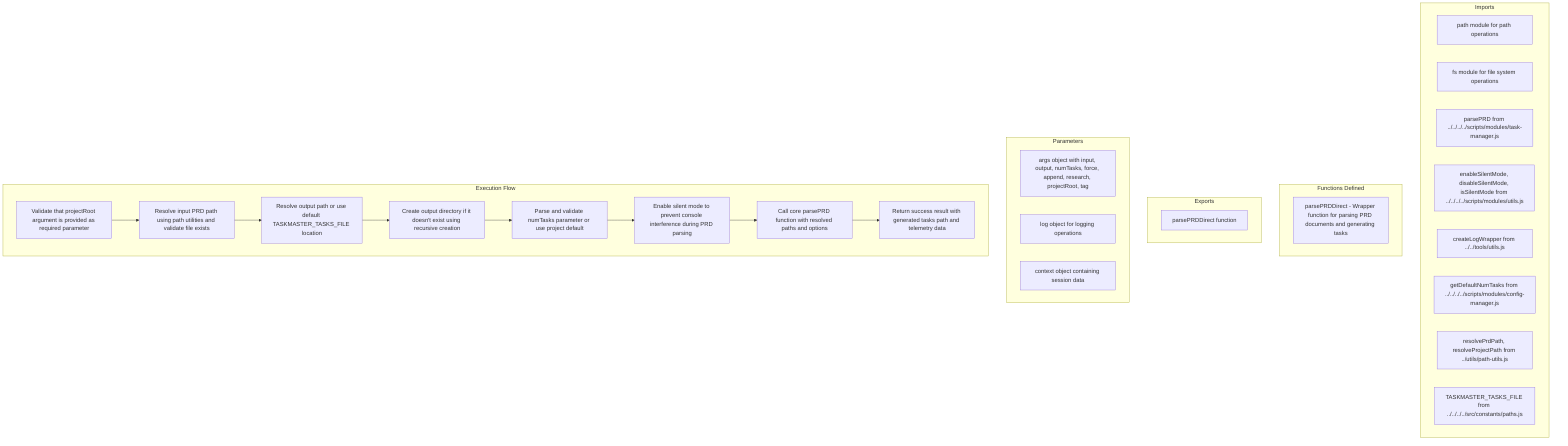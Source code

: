 flowchart TB
    subgraph Imports
        I1[path module for path operations]
        I2[fs module for file system operations]
        I3[parsePRD from ../../../../scripts/modules/task-manager.js]
        I4[enableSilentMode, disableSilentMode, isSilentMode from ../../../../scripts/modules/utils.js]
        I5[createLogWrapper from ../../tools/utils.js]
        I6[getDefaultNumTasks from ../../../../scripts/modules/config-manager.js]
        I7[resolvePrdPath, resolveProjectPath from ../utils/path-utils.js]
        I8[TASKMASTER_TASKS_FILE from ../../../../src/constants/paths.js]
    end

    subgraph "Functions Defined"
        FU1[parsePRDDirect - Wrapper function for parsing PRD documents and generating tasks]
    end

    subgraph Exports
        E1[parsePRDDirect function]
    end

    subgraph Parameters
        P1[args object with input, output, numTasks, force, append, research, projectRoot, tag]
        P2[log object for logging operations]
        P3[context object containing session data]
    end

    subgraph "Execution Flow"
        FL1[Validate that projectRoot argument is provided as required parameter]
        FL2[Resolve input PRD path using path utilities and validate file exists]
        FL3[Resolve output path or use default TASKMASTER_TASKS_FILE location]
        FL4[Create output directory if it doesn't exist using recursive creation]
        FL5[Parse and validate numTasks parameter or use project default]
        FL6[Enable silent mode to prevent console interference during PRD parsing]
        FL7[Call core parsePRD function with resolved paths and options]
        FL8[Return success result with generated tasks path and telemetry data]
    end

    FL1 --> FL2
    FL2 --> FL3
    FL3 --> FL4
    FL4 --> FL5
    FL5 --> FL6
    FL6 --> FL7
    FL7 --> FL8